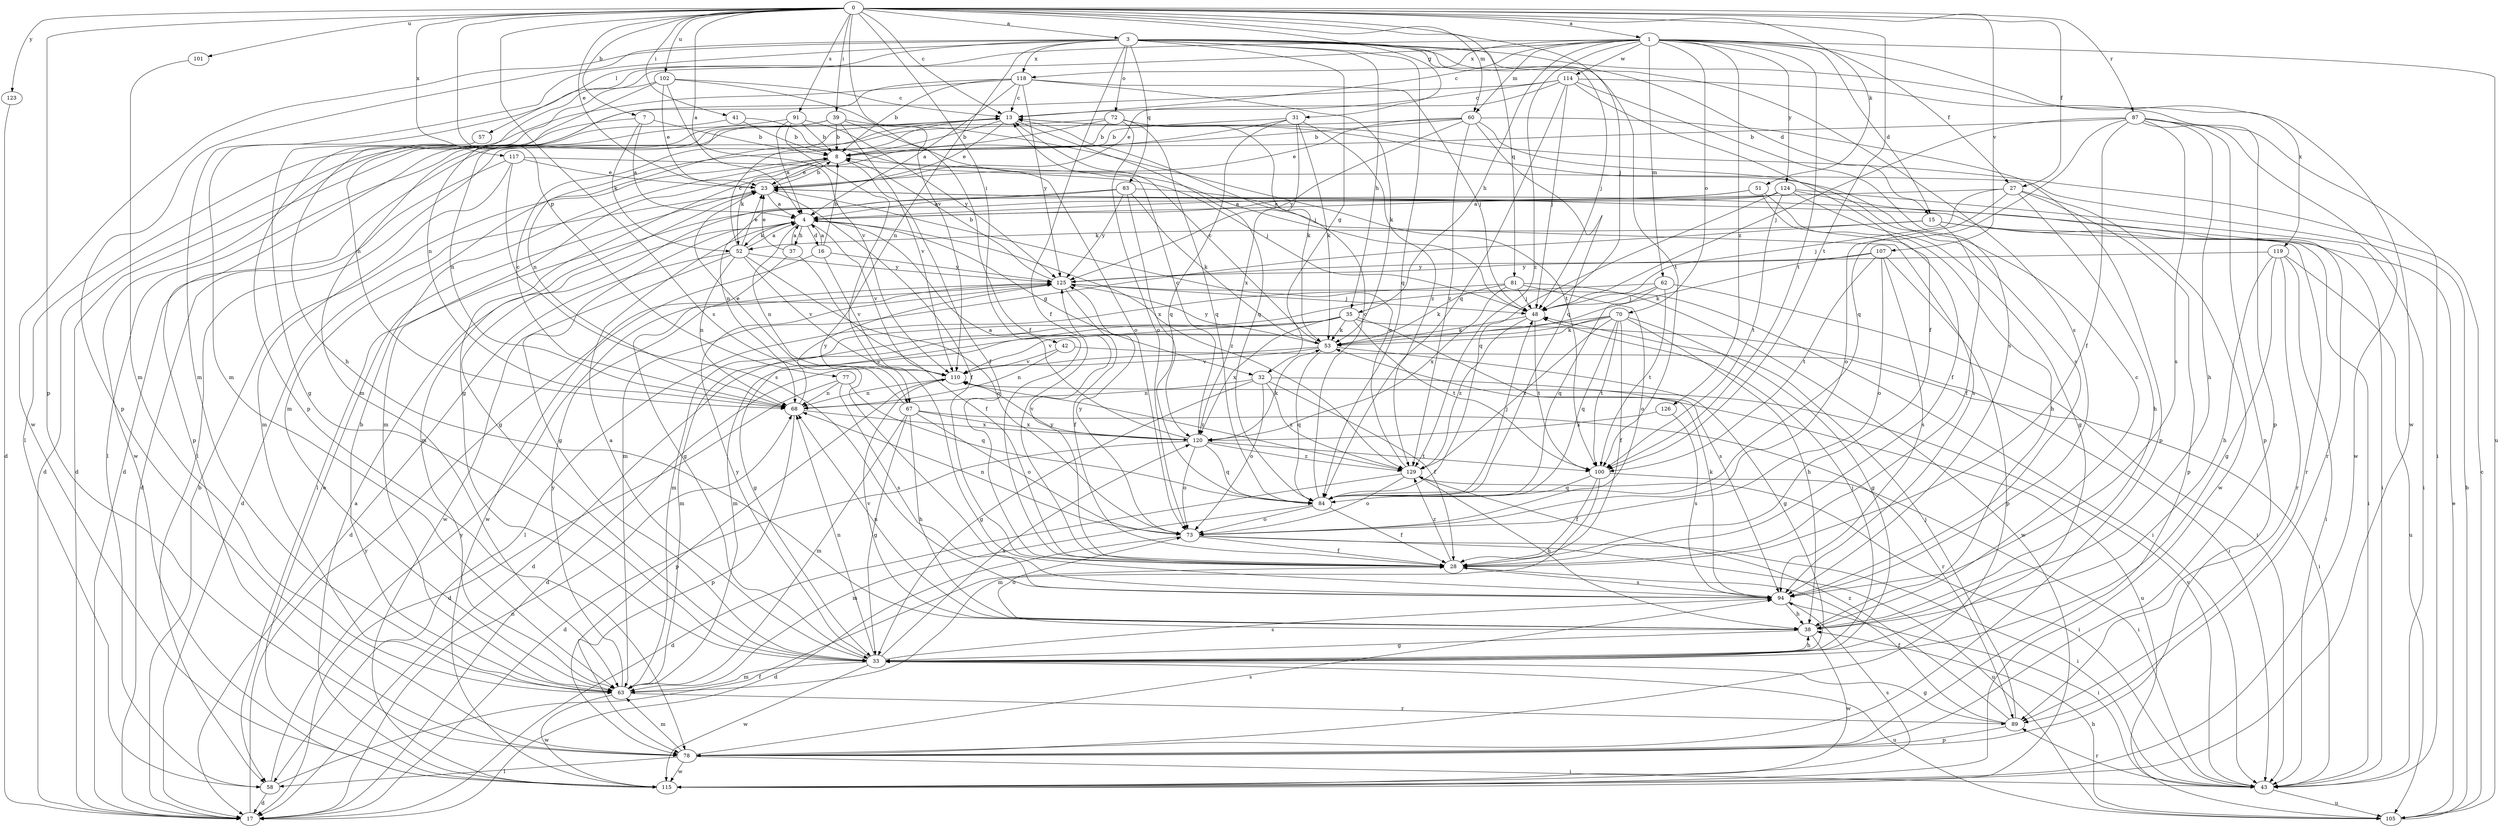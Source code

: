 strict digraph  {
0;
1;
3;
4;
7;
8;
13;
15;
16;
17;
23;
27;
28;
31;
32;
33;
35;
37;
38;
39;
41;
42;
43;
48;
51;
52;
53;
57;
58;
60;
62;
63;
67;
68;
70;
72;
73;
77;
78;
81;
83;
84;
87;
89;
91;
94;
100;
101;
102;
105;
107;
110;
114;
115;
117;
118;
119;
120;
123;
124;
125;
126;
129;
0 -> 1  [label=a];
0 -> 3  [label=a];
0 -> 4  [label=a];
0 -> 7  [label=b];
0 -> 13  [label=c];
0 -> 23  [label=e];
0 -> 27  [label=f];
0 -> 31  [label=g];
0 -> 39  [label=i];
0 -> 41  [label=i];
0 -> 42  [label=i];
0 -> 48  [label=j];
0 -> 51  [label=k];
0 -> 60  [label=m];
0 -> 77  [label=p];
0 -> 78  [label=p];
0 -> 81  [label=q];
0 -> 87  [label=r];
0 -> 91  [label=s];
0 -> 94  [label=s];
0 -> 100  [label=t];
0 -> 101  [label=u];
0 -> 102  [label=u];
0 -> 107  [label=v];
0 -> 110  [label=v];
0 -> 117  [label=x];
0 -> 123  [label=y];
1 -> 13  [label=c];
1 -> 15  [label=d];
1 -> 27  [label=f];
1 -> 35  [label=h];
1 -> 60  [label=m];
1 -> 62  [label=m];
1 -> 63  [label=m];
1 -> 70  [label=o];
1 -> 78  [label=p];
1 -> 100  [label=t];
1 -> 105  [label=u];
1 -> 114  [label=w];
1 -> 115  [label=w];
1 -> 118  [label=x];
1 -> 124  [label=y];
1 -> 126  [label=z];
1 -> 129  [label=z];
3 -> 15  [label=d];
3 -> 28  [label=f];
3 -> 32  [label=g];
3 -> 35  [label=h];
3 -> 48  [label=j];
3 -> 57  [label=l];
3 -> 63  [label=m];
3 -> 67  [label=n];
3 -> 72  [label=o];
3 -> 78  [label=p];
3 -> 83  [label=q];
3 -> 84  [label=q];
3 -> 94  [label=s];
3 -> 100  [label=t];
3 -> 115  [label=w];
3 -> 118  [label=x];
3 -> 119  [label=x];
4 -> 16  [label=d];
4 -> 32  [label=g];
4 -> 33  [label=g];
4 -> 37  [label=h];
4 -> 52  [label=k];
4 -> 67  [label=n];
4 -> 110  [label=v];
4 -> 129  [label=z];
7 -> 4  [label=a];
7 -> 8  [label=b];
7 -> 52  [label=k];
7 -> 115  [label=w];
8 -> 23  [label=e];
8 -> 28  [label=f];
8 -> 52  [label=k];
8 -> 63  [label=m];
13 -> 8  [label=b];
13 -> 23  [label=e];
13 -> 58  [label=l];
13 -> 68  [label=n];
13 -> 84  [label=q];
15 -> 28  [label=f];
15 -> 43  [label=i];
15 -> 52  [label=k];
15 -> 63  [label=m];
15 -> 89  [label=r];
16 -> 4  [label=a];
16 -> 8  [label=b];
16 -> 110  [label=v];
16 -> 115  [label=w];
16 -> 125  [label=y];
17 -> 8  [label=b];
17 -> 68  [label=n];
17 -> 125  [label=y];
23 -> 4  [label=a];
23 -> 8  [label=b];
23 -> 17  [label=d];
23 -> 28  [label=f];
23 -> 43  [label=i];
23 -> 63  [label=m];
27 -> 4  [label=a];
27 -> 38  [label=h];
27 -> 48  [label=j];
27 -> 73  [label=o];
27 -> 78  [label=p];
27 -> 115  [label=w];
28 -> 94  [label=s];
28 -> 125  [label=y];
28 -> 129  [label=z];
31 -> 8  [label=b];
31 -> 33  [label=g];
31 -> 53  [label=k];
31 -> 84  [label=q];
31 -> 120  [label=x];
31 -> 129  [label=z];
32 -> 28  [label=f];
32 -> 33  [label=g];
32 -> 68  [label=n];
32 -> 73  [label=o];
32 -> 105  [label=u];
32 -> 129  [label=z];
33 -> 4  [label=a];
33 -> 38  [label=h];
33 -> 48  [label=j];
33 -> 63  [label=m];
33 -> 68  [label=n];
33 -> 94  [label=s];
33 -> 105  [label=u];
33 -> 115  [label=w];
33 -> 120  [label=x];
33 -> 125  [label=y];
35 -> 33  [label=g];
35 -> 43  [label=i];
35 -> 53  [label=k];
35 -> 63  [label=m];
35 -> 94  [label=s];
35 -> 100  [label=t];
35 -> 110  [label=v];
35 -> 120  [label=x];
37 -> 4  [label=a];
37 -> 23  [label=e];
37 -> 28  [label=f];
37 -> 33  [label=g];
38 -> 13  [label=c];
38 -> 33  [label=g];
38 -> 68  [label=n];
38 -> 73  [label=o];
38 -> 110  [label=v];
38 -> 115  [label=w];
39 -> 8  [label=b];
39 -> 48  [label=j];
39 -> 68  [label=n];
39 -> 78  [label=p];
39 -> 100  [label=t];
39 -> 110  [label=v];
41 -> 8  [label=b];
41 -> 17  [label=d];
41 -> 73  [label=o];
42 -> 43  [label=i];
42 -> 68  [label=n];
42 -> 110  [label=v];
43 -> 89  [label=r];
43 -> 105  [label=u];
43 -> 110  [label=v];
48 -> 53  [label=k];
48 -> 100  [label=t];
48 -> 129  [label=z];
51 -> 4  [label=a];
51 -> 28  [label=f];
51 -> 38  [label=h];
51 -> 58  [label=l];
52 -> 4  [label=a];
52 -> 13  [label=c];
52 -> 17  [label=d];
52 -> 23  [label=e];
52 -> 68  [label=n];
52 -> 73  [label=o];
52 -> 110  [label=v];
52 -> 115  [label=w];
52 -> 125  [label=y];
53 -> 13  [label=c];
53 -> 17  [label=d];
53 -> 33  [label=g];
53 -> 84  [label=q];
53 -> 110  [label=v];
53 -> 125  [label=y];
57 -> 33  [label=g];
58 -> 17  [label=d];
58 -> 28  [label=f];
58 -> 125  [label=y];
60 -> 8  [label=b];
60 -> 23  [label=e];
60 -> 58  [label=l];
60 -> 78  [label=p];
60 -> 84  [label=q];
60 -> 94  [label=s];
60 -> 125  [label=y];
60 -> 129  [label=z];
62 -> 43  [label=i];
62 -> 48  [label=j];
62 -> 63  [label=m];
62 -> 84  [label=q];
62 -> 100  [label=t];
63 -> 8  [label=b];
63 -> 89  [label=r];
63 -> 115  [label=w];
63 -> 125  [label=y];
67 -> 23  [label=e];
67 -> 33  [label=g];
67 -> 38  [label=h];
67 -> 63  [label=m];
67 -> 73  [label=o];
67 -> 89  [label=r];
67 -> 120  [label=x];
68 -> 13  [label=c];
68 -> 78  [label=p];
68 -> 120  [label=x];
68 -> 125  [label=y];
70 -> 17  [label=d];
70 -> 28  [label=f];
70 -> 33  [label=g];
70 -> 38  [label=h];
70 -> 53  [label=k];
70 -> 63  [label=m];
70 -> 84  [label=q];
70 -> 100  [label=t];
70 -> 129  [label=z];
72 -> 8  [label=b];
72 -> 17  [label=d];
72 -> 53  [label=k];
72 -> 63  [label=m];
72 -> 73  [label=o];
72 -> 84  [label=q];
73 -> 17  [label=d];
73 -> 28  [label=f];
73 -> 43  [label=i];
73 -> 68  [label=n];
73 -> 105  [label=u];
73 -> 125  [label=y];
77 -> 17  [label=d];
77 -> 68  [label=n];
77 -> 84  [label=q];
77 -> 94  [label=s];
78 -> 43  [label=i];
78 -> 58  [label=l];
78 -> 63  [label=m];
78 -> 94  [label=s];
78 -> 115  [label=w];
81 -> 48  [label=j];
81 -> 53  [label=k];
81 -> 58  [label=l];
81 -> 73  [label=o];
81 -> 115  [label=w];
81 -> 120  [label=x];
83 -> 4  [label=a];
83 -> 33  [label=g];
83 -> 53  [label=k];
83 -> 94  [label=s];
83 -> 120  [label=x];
83 -> 125  [label=y];
84 -> 13  [label=c];
84 -> 28  [label=f];
84 -> 48  [label=j];
84 -> 63  [label=m];
84 -> 73  [label=o];
87 -> 8  [label=b];
87 -> 28  [label=f];
87 -> 38  [label=h];
87 -> 43  [label=i];
87 -> 48  [label=j];
87 -> 78  [label=p];
87 -> 84  [label=q];
87 -> 94  [label=s];
87 -> 115  [label=w];
89 -> 28  [label=f];
89 -> 33  [label=g];
89 -> 48  [label=j];
89 -> 78  [label=p];
89 -> 129  [label=z];
91 -> 4  [label=a];
91 -> 8  [label=b];
91 -> 17  [label=d];
91 -> 94  [label=s];
91 -> 125  [label=y];
94 -> 38  [label=h];
94 -> 43  [label=i];
94 -> 53  [label=k];
100 -> 28  [label=f];
100 -> 43  [label=i];
100 -> 63  [label=m];
100 -> 84  [label=q];
101 -> 63  [label=m];
102 -> 13  [label=c];
102 -> 23  [label=e];
102 -> 28  [label=f];
102 -> 38  [label=h];
102 -> 68  [label=n];
102 -> 110  [label=v];
105 -> 8  [label=b];
105 -> 13  [label=c];
105 -> 23  [label=e];
105 -> 38  [label=h];
107 -> 53  [label=k];
107 -> 73  [label=o];
107 -> 78  [label=p];
107 -> 94  [label=s];
107 -> 100  [label=t];
107 -> 125  [label=y];
110 -> 68  [label=n];
110 -> 78  [label=p];
110 -> 129  [label=z];
114 -> 13  [label=c];
114 -> 23  [label=e];
114 -> 28  [label=f];
114 -> 48  [label=j];
114 -> 63  [label=m];
114 -> 78  [label=p];
114 -> 84  [label=q];
114 -> 94  [label=s];
115 -> 4  [label=a];
115 -> 23  [label=e];
115 -> 94  [label=s];
117 -> 17  [label=d];
117 -> 23  [label=e];
117 -> 48  [label=j];
117 -> 63  [label=m];
117 -> 94  [label=s];
118 -> 4  [label=a];
118 -> 8  [label=b];
118 -> 13  [label=c];
118 -> 48  [label=j];
118 -> 53  [label=k];
118 -> 58  [label=l];
118 -> 68  [label=n];
118 -> 125  [label=y];
119 -> 33  [label=g];
119 -> 38  [label=h];
119 -> 43  [label=i];
119 -> 89  [label=r];
119 -> 105  [label=u];
119 -> 125  [label=y];
120 -> 4  [label=a];
120 -> 13  [label=c];
120 -> 17  [label=d];
120 -> 53  [label=k];
120 -> 73  [label=o];
120 -> 84  [label=q];
120 -> 100  [label=t];
120 -> 110  [label=v];
120 -> 129  [label=z];
123 -> 17  [label=d];
124 -> 4  [label=a];
124 -> 33  [label=g];
124 -> 43  [label=i];
124 -> 68  [label=n];
124 -> 84  [label=q];
124 -> 89  [label=r];
124 -> 100  [label=t];
125 -> 8  [label=b];
125 -> 28  [label=f];
125 -> 43  [label=i];
125 -> 48  [label=j];
126 -> 94  [label=s];
126 -> 120  [label=x];
129 -> 17  [label=d];
129 -> 23  [label=e];
129 -> 38  [label=h];
129 -> 43  [label=i];
129 -> 73  [label=o];
}

